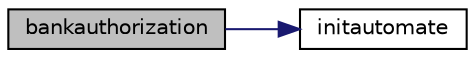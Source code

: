 digraph "bankauthorization"
{
 // INTERACTIVE_SVG=YES
  edge [fontname="Helvetica",fontsize="10",labelfontname="Helvetica",labelfontsize="10"];
  node [fontname="Helvetica",fontsize="10",shape=record];
  rankdir="LR";
  Node1 [label="bankauthorization",height=0.2,width=0.4,color="black", fillcolor="grey75", style="filled" fontcolor="black"];
  Node1 -> Node2 [color="midnightblue",fontsize="10",style="solid",fontname="Helvetica"];
  Node2 [label="initautomate",height=0.2,width=0.4,color="black", fillcolor="white", style="filled",URL="$d7/d65/gaspump_8h.html#a80594f932b3668443ae708bb1f293372"];
}

